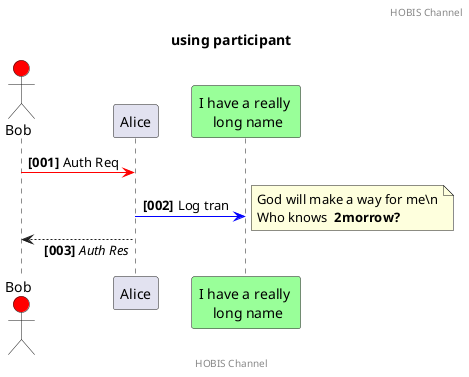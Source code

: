 @startuml

header HOBIS Channel
title using participant
footer HOBIS Channel

' Declare participant
actor Bob #red
participant Alice
participant "I have a really \n long name" as L #99FF99

' Sequence Diagram
skinparam sequenceMessageAlign right
skinparam responseMessageBelowArrow true
autonumber "<b>[000]"

Bob -[#red]> Alice : Auth Req
Alice -[#blue]> L : Log tran
note right
    God will make a way for me\n
    Who knows ** 2morrow? ** 
end note
Bob <[#1F1F1F]-- Alice : //Auth Res//



@enduml